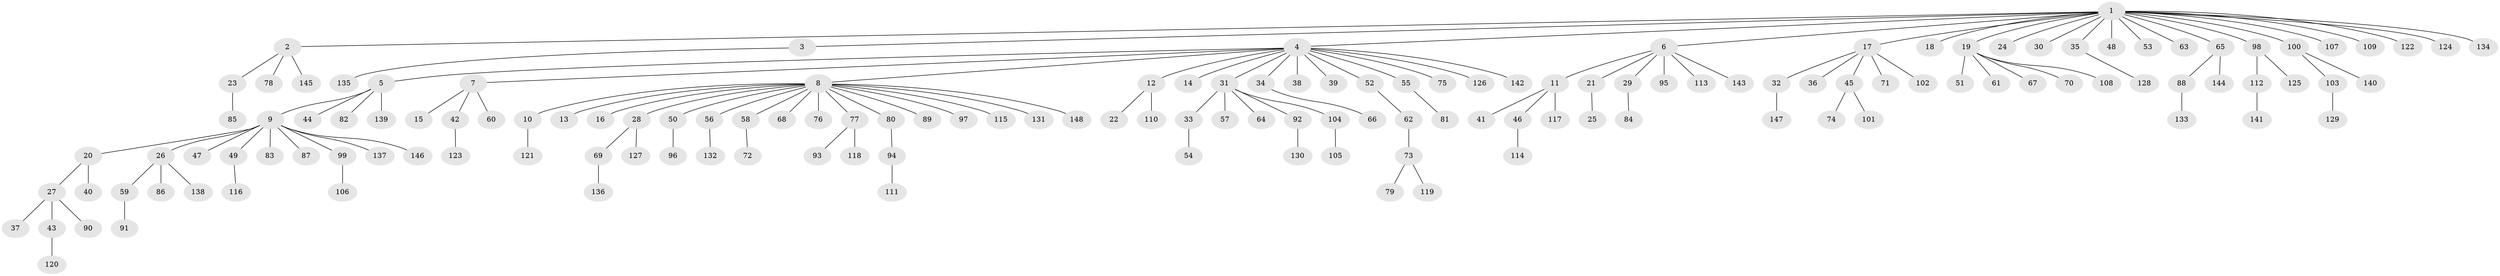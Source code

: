 // coarse degree distribution, {1: 0.8863636363636364, 2: 0.07954545454545454, 10: 0.011363636363636364, 69: 0.011363636363636364, 3: 0.011363636363636364}
// Generated by graph-tools (version 1.1) at 2025/51/03/04/25 21:51:03]
// undirected, 148 vertices, 147 edges
graph export_dot {
graph [start="1"]
  node [color=gray90,style=filled];
  1;
  2;
  3;
  4;
  5;
  6;
  7;
  8;
  9;
  10;
  11;
  12;
  13;
  14;
  15;
  16;
  17;
  18;
  19;
  20;
  21;
  22;
  23;
  24;
  25;
  26;
  27;
  28;
  29;
  30;
  31;
  32;
  33;
  34;
  35;
  36;
  37;
  38;
  39;
  40;
  41;
  42;
  43;
  44;
  45;
  46;
  47;
  48;
  49;
  50;
  51;
  52;
  53;
  54;
  55;
  56;
  57;
  58;
  59;
  60;
  61;
  62;
  63;
  64;
  65;
  66;
  67;
  68;
  69;
  70;
  71;
  72;
  73;
  74;
  75;
  76;
  77;
  78;
  79;
  80;
  81;
  82;
  83;
  84;
  85;
  86;
  87;
  88;
  89;
  90;
  91;
  92;
  93;
  94;
  95;
  96;
  97;
  98;
  99;
  100;
  101;
  102;
  103;
  104;
  105;
  106;
  107;
  108;
  109;
  110;
  111;
  112;
  113;
  114;
  115;
  116;
  117;
  118;
  119;
  120;
  121;
  122;
  123;
  124;
  125;
  126;
  127;
  128;
  129;
  130;
  131;
  132;
  133;
  134;
  135;
  136;
  137;
  138;
  139;
  140;
  141;
  142;
  143;
  144;
  145;
  146;
  147;
  148;
  1 -- 2;
  1 -- 3;
  1 -- 4;
  1 -- 6;
  1 -- 17;
  1 -- 18;
  1 -- 19;
  1 -- 24;
  1 -- 30;
  1 -- 35;
  1 -- 48;
  1 -- 53;
  1 -- 63;
  1 -- 65;
  1 -- 98;
  1 -- 100;
  1 -- 107;
  1 -- 109;
  1 -- 122;
  1 -- 124;
  1 -- 134;
  2 -- 23;
  2 -- 78;
  2 -- 145;
  3 -- 135;
  4 -- 5;
  4 -- 7;
  4 -- 8;
  4 -- 12;
  4 -- 14;
  4 -- 31;
  4 -- 34;
  4 -- 38;
  4 -- 39;
  4 -- 52;
  4 -- 55;
  4 -- 75;
  4 -- 126;
  4 -- 142;
  5 -- 9;
  5 -- 44;
  5 -- 82;
  5 -- 139;
  6 -- 11;
  6 -- 21;
  6 -- 29;
  6 -- 95;
  6 -- 113;
  6 -- 143;
  7 -- 15;
  7 -- 42;
  7 -- 60;
  8 -- 10;
  8 -- 13;
  8 -- 16;
  8 -- 28;
  8 -- 50;
  8 -- 56;
  8 -- 58;
  8 -- 68;
  8 -- 76;
  8 -- 77;
  8 -- 80;
  8 -- 89;
  8 -- 97;
  8 -- 115;
  8 -- 131;
  8 -- 148;
  9 -- 20;
  9 -- 26;
  9 -- 47;
  9 -- 49;
  9 -- 83;
  9 -- 87;
  9 -- 99;
  9 -- 137;
  9 -- 146;
  10 -- 121;
  11 -- 41;
  11 -- 46;
  11 -- 117;
  12 -- 22;
  12 -- 110;
  17 -- 32;
  17 -- 36;
  17 -- 45;
  17 -- 71;
  17 -- 102;
  19 -- 51;
  19 -- 61;
  19 -- 67;
  19 -- 70;
  19 -- 108;
  20 -- 27;
  20 -- 40;
  21 -- 25;
  23 -- 85;
  26 -- 59;
  26 -- 86;
  26 -- 138;
  27 -- 37;
  27 -- 43;
  27 -- 90;
  28 -- 69;
  28 -- 127;
  29 -- 84;
  31 -- 33;
  31 -- 57;
  31 -- 64;
  31 -- 92;
  31 -- 104;
  32 -- 147;
  33 -- 54;
  34 -- 66;
  35 -- 128;
  42 -- 123;
  43 -- 120;
  45 -- 74;
  45 -- 101;
  46 -- 114;
  49 -- 116;
  50 -- 96;
  52 -- 62;
  55 -- 81;
  56 -- 132;
  58 -- 72;
  59 -- 91;
  62 -- 73;
  65 -- 88;
  65 -- 144;
  69 -- 136;
  73 -- 79;
  73 -- 119;
  77 -- 93;
  77 -- 118;
  80 -- 94;
  88 -- 133;
  92 -- 130;
  94 -- 111;
  98 -- 112;
  98 -- 125;
  99 -- 106;
  100 -- 103;
  100 -- 140;
  103 -- 129;
  104 -- 105;
  112 -- 141;
}
